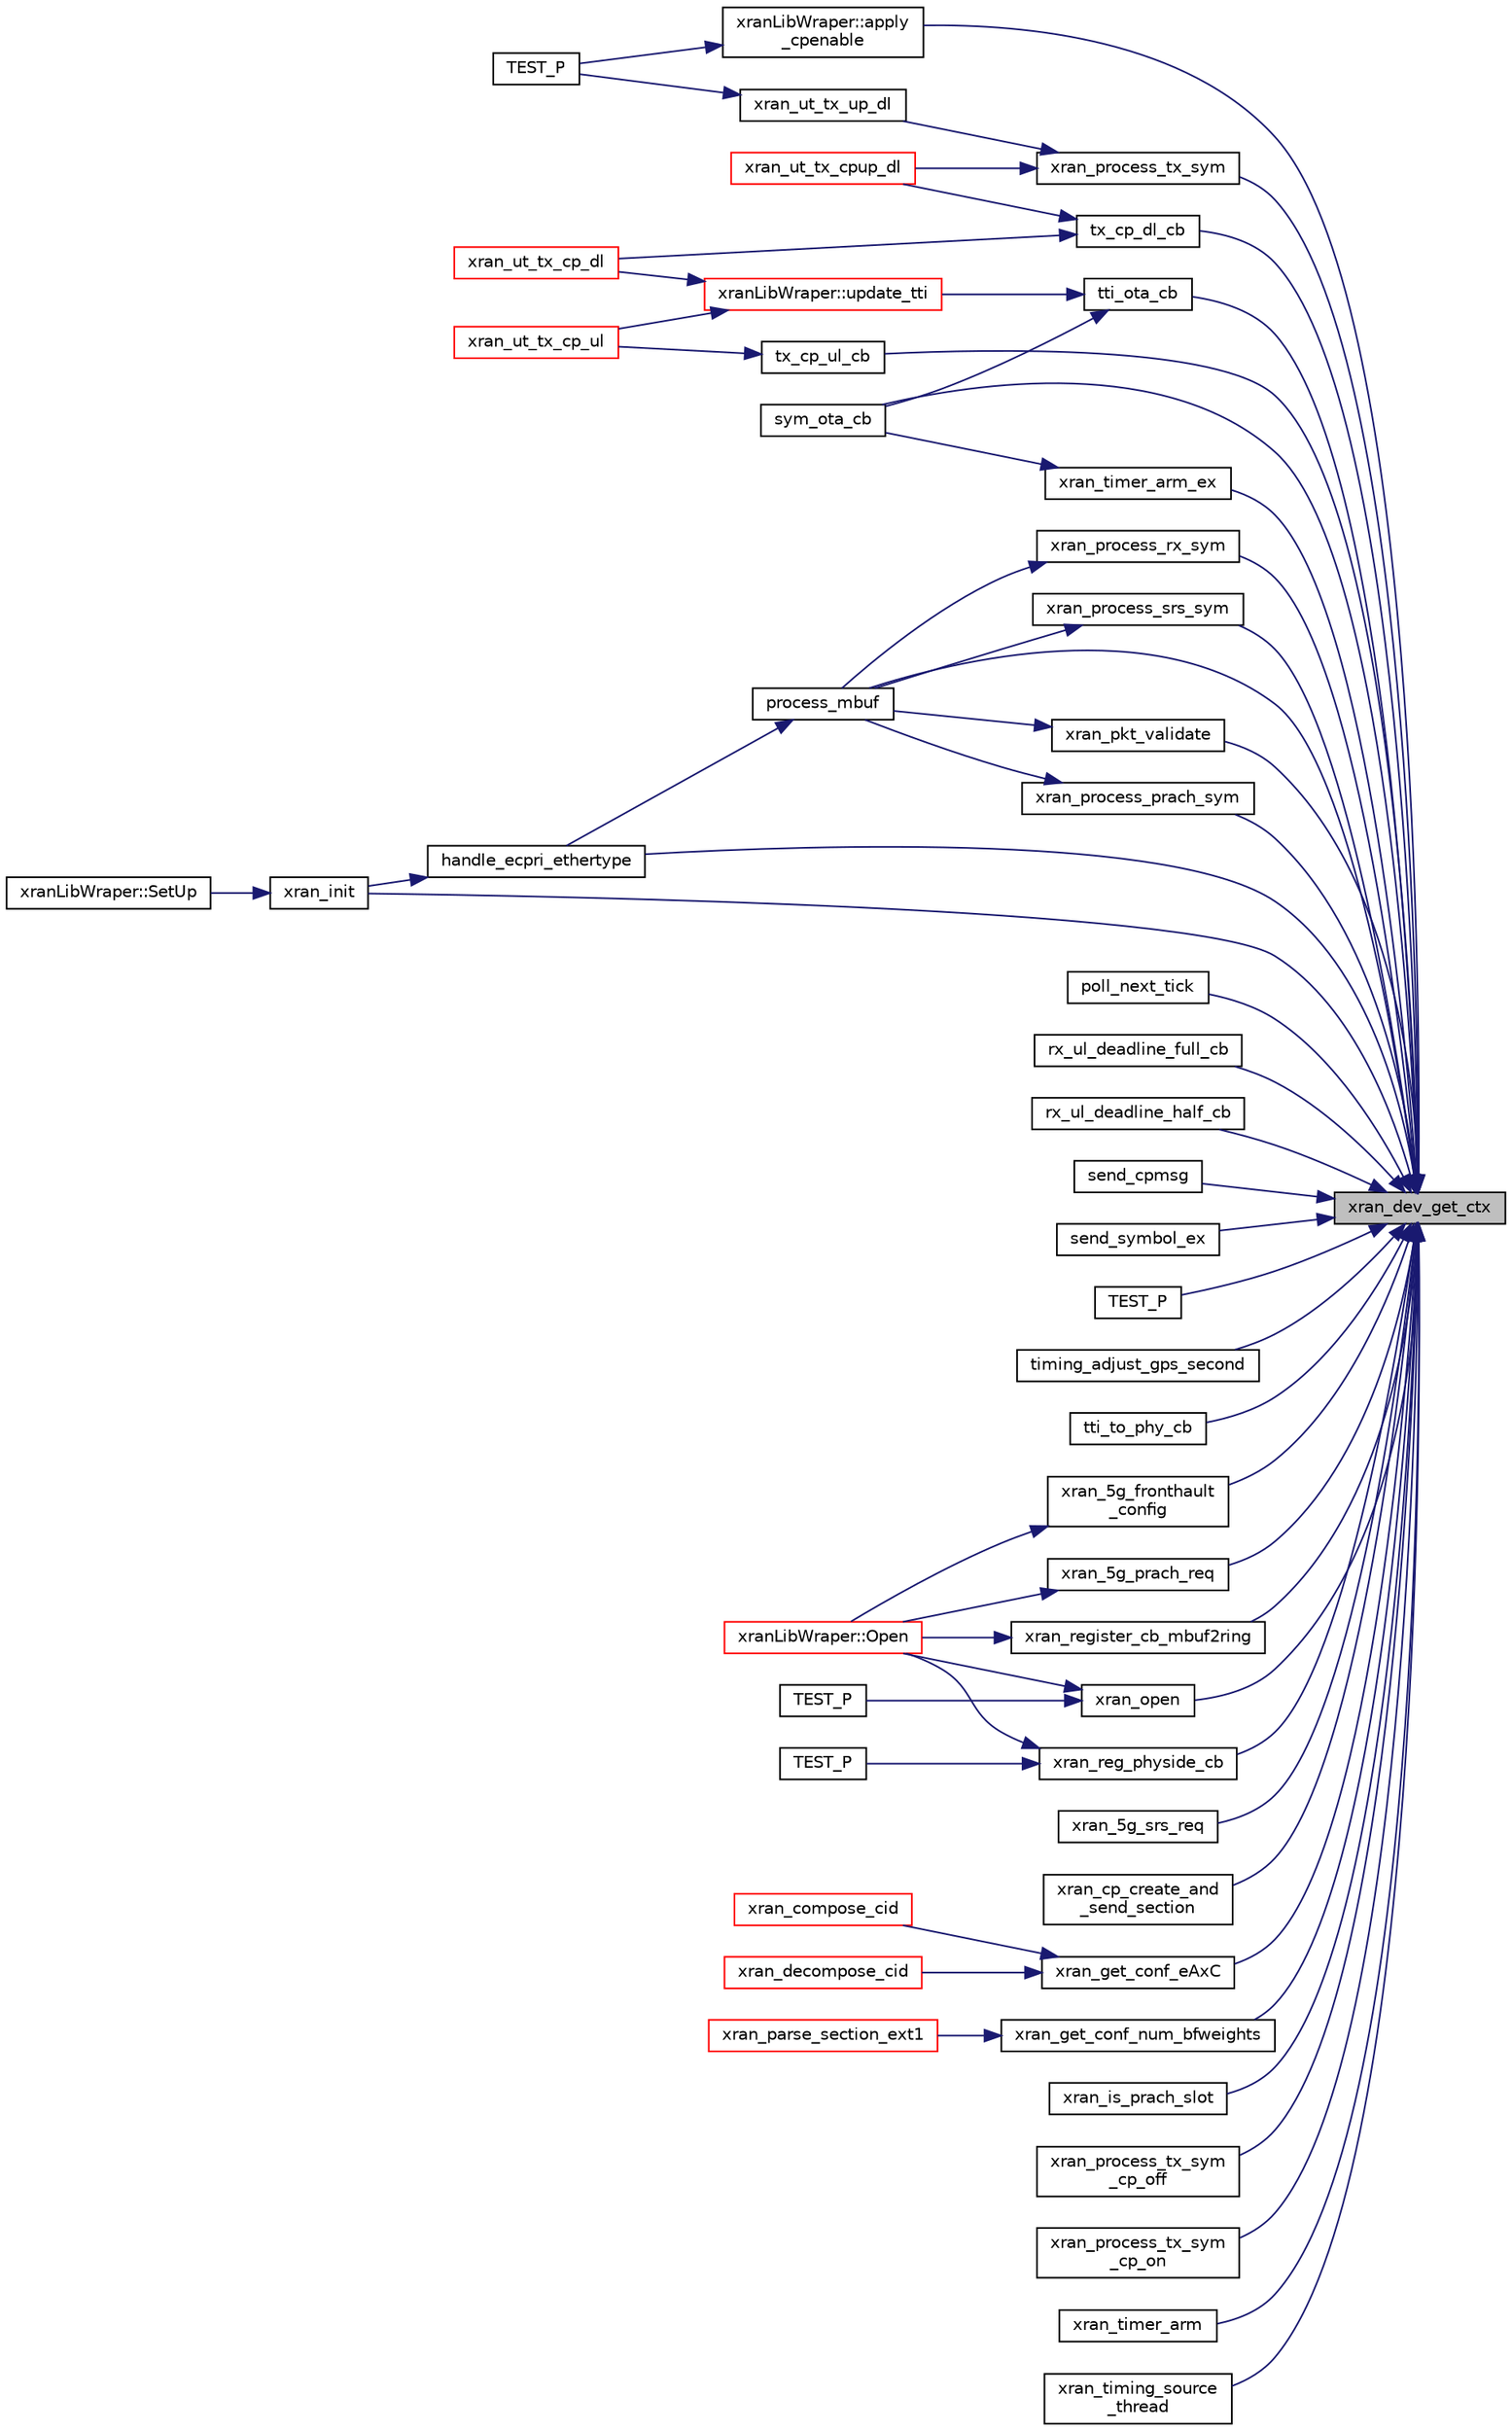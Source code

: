 digraph "xran_dev_get_ctx"
{
 // LATEX_PDF_SIZE
  edge [fontname="Helvetica",fontsize="10",labelfontname="Helvetica",labelfontsize="10"];
  node [fontname="Helvetica",fontsize="10",shape=record];
  rankdir="RL";
  Node1 [label="xran_dev_get_ctx",height=0.2,width=0.4,color="black", fillcolor="grey75", style="filled", fontcolor="black",tooltip=" "];
  Node1 -> Node2 [dir="back",color="midnightblue",fontsize="10",style="solid",fontname="Helvetica"];
  Node2 [label="xranLibWraper::apply\l_cpenable",height=0.2,width=0.4,color="black", fillcolor="white", style="filled",URL="$classxran_lib_wraper.html#a165ca95dea40ce1abcc161f39087d38d",tooltip=" "];
  Node2 -> Node3 [dir="back",color="midnightblue",fontsize="10",style="solid",fontname="Helvetica"];
  Node3 [label="TEST_P",height=0.2,width=0.4,color="black", fillcolor="white", style="filled",URL="$chain__tests_8cc.html#a2bc2178388f6edfa69905ff5f52fbcdc",tooltip=" "];
  Node1 -> Node4 [dir="back",color="midnightblue",fontsize="10",style="solid",fontname="Helvetica"];
  Node4 [label="handle_ecpri_ethertype",height=0.2,width=0.4,color="black", fillcolor="white", style="filled",URL="$xran__main_8c.html#a7a412a9cd0ac919dccb2112fb386d64a",tooltip=" "];
  Node4 -> Node5 [dir="back",color="midnightblue",fontsize="10",style="solid",fontname="Helvetica"];
  Node5 [label="xran_init",height=0.2,width=0.4,color="black", fillcolor="white", style="filled",URL="$xran__main_8c.html#a4ea0e9c036a1dc7605f53f1f862f4952",tooltip=" "];
  Node5 -> Node6 [dir="back",color="midnightblue",fontsize="10",style="solid",fontname="Helvetica"];
  Node6 [label="xranLibWraper::SetUp",height=0.2,width=0.4,color="black", fillcolor="white", style="filled",URL="$classxran_lib_wraper.html#a126b53d8cc57521b34496dbe3a26621f",tooltip=" "];
  Node1 -> Node7 [dir="back",color="midnightblue",fontsize="10",style="solid",fontname="Helvetica"];
  Node7 [label="poll_next_tick",height=0.2,width=0.4,color="black", fillcolor="white", style="filled",URL="$xran__timer_8c.html#a52ade7f1436323f071cf7151f7bdb097",tooltip=" "];
  Node1 -> Node8 [dir="back",color="midnightblue",fontsize="10",style="solid",fontname="Helvetica"];
  Node8 [label="process_mbuf",height=0.2,width=0.4,color="black", fillcolor="white", style="filled",URL="$chain__tests_8cc.html#a3d4bd5c7eec6da4ab71688e209100761",tooltip=" "];
  Node8 -> Node4 [dir="back",color="midnightblue",fontsize="10",style="solid",fontname="Helvetica"];
  Node1 -> Node9 [dir="back",color="midnightblue",fontsize="10",style="solid",fontname="Helvetica"];
  Node9 [label="rx_ul_deadline_full_cb",height=0.2,width=0.4,color="black", fillcolor="white", style="filled",URL="$xran__main_8c.html#a63aa00dad3b771f4db5df8ca8ac68323",tooltip=" "];
  Node1 -> Node10 [dir="back",color="midnightblue",fontsize="10",style="solid",fontname="Helvetica"];
  Node10 [label="rx_ul_deadline_half_cb",height=0.2,width=0.4,color="black", fillcolor="white", style="filled",URL="$xran__main_8c.html#ad4544f4d6f4713c010f083bce5758d14",tooltip=" "];
  Node1 -> Node11 [dir="back",color="midnightblue",fontsize="10",style="solid",fontname="Helvetica"];
  Node11 [label="send_cpmsg",height=0.2,width=0.4,color="black", fillcolor="white", style="filled",URL="$xran__common_8h.html#a484fa852a2e973600abba0efb1fbefb9",tooltip=" "];
  Node1 -> Node12 [dir="back",color="midnightblue",fontsize="10",style="solid",fontname="Helvetica"];
  Node12 [label="send_symbol_ex",height=0.2,width=0.4,color="black", fillcolor="white", style="filled",URL="$xran__common_8h.html#ab67b9cc6e54d8ba3945b265b47af743c",tooltip=" "];
  Node1 -> Node13 [dir="back",color="midnightblue",fontsize="10",style="solid",fontname="Helvetica"];
  Node13 [label="sym_ota_cb",height=0.2,width=0.4,color="black", fillcolor="white", style="filled",URL="$xran__main_8c.html#a195da46c3cb90e36da543594416cbba7",tooltip=" "];
  Node1 -> Node14 [dir="back",color="midnightblue",fontsize="10",style="solid",fontname="Helvetica"];
  Node14 [label="TEST_P",height=0.2,width=0.4,color="black", fillcolor="white", style="filled",URL="$init__sys__functional_8cc.html#a9796d6da0db5312f3ddffc3c43038daf",tooltip=" "];
  Node1 -> Node15 [dir="back",color="midnightblue",fontsize="10",style="solid",fontname="Helvetica"];
  Node15 [label="timing_adjust_gps_second",height=0.2,width=0.4,color="black", fillcolor="white", style="filled",URL="$xran__timer_8c.html#af01e1311b604e50d00b7ecce78d2ce22",tooltip=" "];
  Node1 -> Node16 [dir="back",color="midnightblue",fontsize="10",style="solid",fontname="Helvetica"];
  Node16 [label="tti_ota_cb",height=0.2,width=0.4,color="black", fillcolor="white", style="filled",URL="$xran__lib__wrap_8hpp.html#a9c3700d61ba446fa9b05cca2ca9018ab",tooltip=" "];
  Node16 -> Node13 [dir="back",color="midnightblue",fontsize="10",style="solid",fontname="Helvetica"];
  Node16 -> Node17 [dir="back",color="midnightblue",fontsize="10",style="solid",fontname="Helvetica"];
  Node17 [label="xranLibWraper::update_tti",height=0.2,width=0.4,color="red", fillcolor="white", style="filled",URL="$classxran_lib_wraper.html#a3783fbb2a26b8a0530c489850a905a38",tooltip=" "];
  Node17 -> Node22 [dir="back",color="midnightblue",fontsize="10",style="solid",fontname="Helvetica"];
  Node22 [label="xran_ut_tx_cp_dl",height=0.2,width=0.4,color="red", fillcolor="white", style="filled",URL="$chain__tests_8cc.html#af4e08ea14f09b53fce43ec39aba7a605",tooltip=" "];
  Node17 -> Node24 [dir="back",color="midnightblue",fontsize="10",style="solid",fontname="Helvetica"];
  Node24 [label="xran_ut_tx_cp_ul",height=0.2,width=0.4,color="red", fillcolor="white", style="filled",URL="$chain__tests_8cc.html#a61f8088ed26f5ccc6a323c3b0feb66c2",tooltip=" "];
  Node1 -> Node26 [dir="back",color="midnightblue",fontsize="10",style="solid",fontname="Helvetica"];
  Node26 [label="tti_to_phy_cb",height=0.2,width=0.4,color="black", fillcolor="white", style="filled",URL="$xran__main_8c.html#a6bec02784f5898c72bdbe64469186a45",tooltip=" "];
  Node1 -> Node27 [dir="back",color="midnightblue",fontsize="10",style="solid",fontname="Helvetica"];
  Node27 [label="tx_cp_dl_cb",height=0.2,width=0.4,color="black", fillcolor="white", style="filled",URL="$chain__tests_8cc.html#a4474e27c827459f3af40954b0c6f962b",tooltip=" "];
  Node27 -> Node22 [dir="back",color="midnightblue",fontsize="10",style="solid",fontname="Helvetica"];
  Node27 -> Node19 [dir="back",color="midnightblue",fontsize="10",style="solid",fontname="Helvetica"];
  Node19 [label="xran_ut_tx_cpup_dl",height=0.2,width=0.4,color="red", fillcolor="white", style="filled",URL="$chain__tests_8cc.html#ad274ca70e6c47c2c549422b1cba1f0b0",tooltip=" "];
  Node1 -> Node28 [dir="back",color="midnightblue",fontsize="10",style="solid",fontname="Helvetica"];
  Node28 [label="tx_cp_ul_cb",height=0.2,width=0.4,color="black", fillcolor="white", style="filled",URL="$chain__tests_8cc.html#ab26e37a9d8915b33e29d632af88ff3a3",tooltip=" "];
  Node28 -> Node24 [dir="back",color="midnightblue",fontsize="10",style="solid",fontname="Helvetica"];
  Node1 -> Node29 [dir="back",color="midnightblue",fontsize="10",style="solid",fontname="Helvetica"];
  Node29 [label="xran_5g_fronthault\l_config",height=0.2,width=0.4,color="black", fillcolor="white", style="filled",URL="$xran__main_8c.html#ac94e2474beef3b68521cfd391211b1be",tooltip=" "];
  Node29 -> Node30 [dir="back",color="midnightblue",fontsize="10",style="solid",fontname="Helvetica"];
  Node30 [label="xranLibWraper::Open",height=0.2,width=0.4,color="red", fillcolor="white", style="filled",URL="$classxran_lib_wraper.html#ad93226058ef4fd59bd7d0cd55701b752",tooltip=" "];
  Node1 -> Node32 [dir="back",color="midnightblue",fontsize="10",style="solid",fontname="Helvetica"];
  Node32 [label="xran_5g_prach_req",height=0.2,width=0.4,color="black", fillcolor="white", style="filled",URL="$xran__main_8c.html#ab204e979de14c21d34e9b88c6c700d25",tooltip=" "];
  Node32 -> Node30 [dir="back",color="midnightblue",fontsize="10",style="solid",fontname="Helvetica"];
  Node1 -> Node33 [dir="back",color="midnightblue",fontsize="10",style="solid",fontname="Helvetica"];
  Node33 [label="xran_5g_srs_req",height=0.2,width=0.4,color="black", fillcolor="white", style="filled",URL="$xran__main_8c.html#a2bd01fc3432f80a787d6bf317949dd80",tooltip=" "];
  Node1 -> Node34 [dir="back",color="midnightblue",fontsize="10",style="solid",fontname="Helvetica"];
  Node34 [label="xran_cp_create_and\l_send_section",height=0.2,width=0.4,color="black", fillcolor="white", style="filled",URL="$xran__main_8c.html#a66ed2e3f4cefcfdd71841c152c80aa20",tooltip=" "];
  Node1 -> Node35 [dir="back",color="midnightblue",fontsize="10",style="solid",fontname="Helvetica"];
  Node35 [label="xran_get_conf_eAxC",height=0.2,width=0.4,color="black", fillcolor="white", style="filled",URL="$xran__main_8c.html#a761e3947dcc547008a12a9cca10b1ea0",tooltip="Get the configuration of eAxC ID."];
  Node35 -> Node36 [dir="back",color="midnightblue",fontsize="10",style="solid",fontname="Helvetica"];
  Node36 [label="xran_compose_cid",height=0.2,width=0.4,color="red", fillcolor="white", style="filled",URL="$xran__transport_8c.html#ae834080139ba785f1a3ac5781bf2ec88",tooltip="Compose ecpriRtcid/ecpriPcid."];
  Node35 -> Node47 [dir="back",color="midnightblue",fontsize="10",style="solid",fontname="Helvetica"];
  Node47 [label="xran_decompose_cid",height=0.2,width=0.4,color="red", fillcolor="white", style="filled",URL="$xran__transport_8c.html#ab08a85b6527f45a9ba22d25061a96a3c",tooltip="Decompose ecpriRtcid/ecpriPcid."];
  Node1 -> Node52 [dir="back",color="midnightblue",fontsize="10",style="solid",fontname="Helvetica"];
  Node52 [label="xran_get_conf_num_bfweights",height=0.2,width=0.4,color="black", fillcolor="white", style="filled",URL="$xran__main_8c.html#ad749041bcf50616bac96e4d13b661272",tooltip="Get the configuration of the total number of beamforming weights on RU."];
  Node52 -> Node53 [dir="back",color="midnightblue",fontsize="10",style="solid",fontname="Helvetica"];
  Node53 [label="xran_parse_section_ext1",height=0.2,width=0.4,color="red", fillcolor="white", style="filled",URL="$xran__cp__api_8c.html#aaa0c6012a36b539f8880c45ac909c331",tooltip=" "];
  Node1 -> Node5 [dir="back",color="midnightblue",fontsize="10",style="solid",fontname="Helvetica"];
  Node1 -> Node55 [dir="back",color="midnightblue",fontsize="10",style="solid",fontname="Helvetica"];
  Node55 [label="xran_is_prach_slot",height=0.2,width=0.4,color="black", fillcolor="white", style="filled",URL="$xran__main_8c.html#a7192955290ca84553d071cedc5ee89cb",tooltip=" "];
  Node1 -> Node56 [dir="back",color="midnightblue",fontsize="10",style="solid",fontname="Helvetica"];
  Node56 [label="xran_open",height=0.2,width=0.4,color="black", fillcolor="white", style="filled",URL="$xran__main_8c.html#a03f408f45e97aa68ca47c92e4e7d1a70",tooltip=" "];
  Node56 -> Node30 [dir="back",color="midnightblue",fontsize="10",style="solid",fontname="Helvetica"];
  Node56 -> Node43 [dir="back",color="midnightblue",fontsize="10",style="solid",fontname="Helvetica"];
  Node43 [label="TEST_P",height=0.2,width=0.4,color="black", fillcolor="white", style="filled",URL="$prach__functional_8cc.html#a62307393b7f454a2b348ada67997b796",tooltip=" "];
  Node1 -> Node57 [dir="back",color="midnightblue",fontsize="10",style="solid",fontname="Helvetica"];
  Node57 [label="xran_pkt_validate",height=0.2,width=0.4,color="black", fillcolor="white", style="filled",URL="$xran__main_8c.html#ac5201df2d161091f7319ff2f57432823",tooltip=" "];
  Node57 -> Node8 [dir="back",color="midnightblue",fontsize="10",style="solid",fontname="Helvetica"];
  Node1 -> Node58 [dir="back",color="midnightblue",fontsize="10",style="solid",fontname="Helvetica"];
  Node58 [label="xran_process_prach_sym",height=0.2,width=0.4,color="black", fillcolor="white", style="filled",URL="$xran__main_8c.html#a14cfa955b7fdf58378a97b4cfa7268f8",tooltip=" "];
  Node58 -> Node8 [dir="back",color="midnightblue",fontsize="10",style="solid",fontname="Helvetica"];
  Node1 -> Node59 [dir="back",color="midnightblue",fontsize="10",style="solid",fontname="Helvetica"];
  Node59 [label="xran_process_rx_sym",height=0.2,width=0.4,color="black", fillcolor="white", style="filled",URL="$xran__main_8c.html#acb6ecf7858c99c963182b9b7884deca6",tooltip=" "];
  Node59 -> Node8 [dir="back",color="midnightblue",fontsize="10",style="solid",fontname="Helvetica"];
  Node1 -> Node60 [dir="back",color="midnightblue",fontsize="10",style="solid",fontname="Helvetica"];
  Node60 [label="xran_process_srs_sym",height=0.2,width=0.4,color="black", fillcolor="white", style="filled",URL="$xran__main_8c.html#a300b87c29358bb161404c0122a9b2a46",tooltip=" "];
  Node60 -> Node8 [dir="back",color="midnightblue",fontsize="10",style="solid",fontname="Helvetica"];
  Node1 -> Node61 [dir="back",color="midnightblue",fontsize="10",style="solid",fontname="Helvetica"];
  Node61 [label="xran_process_tx_sym",height=0.2,width=0.4,color="black", fillcolor="white", style="filled",URL="$chain__tests_8cc.html#a5b3b3bf6af57ee77a2bb1701ad24c7db",tooltip=" "];
  Node61 -> Node19 [dir="back",color="midnightblue",fontsize="10",style="solid",fontname="Helvetica"];
  Node61 -> Node21 [dir="back",color="midnightblue",fontsize="10",style="solid",fontname="Helvetica"];
  Node21 [label="xran_ut_tx_up_dl",height=0.2,width=0.4,color="black", fillcolor="white", style="filled",URL="$chain__tests_8cc.html#a73639c0dcf18fe068dc350fc0c8ba2f2",tooltip=" "];
  Node21 -> Node3 [dir="back",color="midnightblue",fontsize="10",style="solid",fontname="Helvetica"];
  Node1 -> Node62 [dir="back",color="midnightblue",fontsize="10",style="solid",fontname="Helvetica"];
  Node62 [label="xran_process_tx_sym\l_cp_off",height=0.2,width=0.4,color="black", fillcolor="white", style="filled",URL="$xran__main_8c.html#a072be4e030e23440817b205256d2df29",tooltip=" "];
  Node1 -> Node63 [dir="back",color="midnightblue",fontsize="10",style="solid",fontname="Helvetica"];
  Node63 [label="xran_process_tx_sym\l_cp_on",height=0.2,width=0.4,color="black", fillcolor="white", style="filled",URL="$xran__main_8c.html#ad2506f0edcccb4fbdc5b41b03270a1af",tooltip=" "];
  Node1 -> Node64 [dir="back",color="midnightblue",fontsize="10",style="solid",fontname="Helvetica"];
  Node64 [label="xran_reg_physide_cb",height=0.2,width=0.4,color="black", fillcolor="white", style="filled",URL="$xran__main_8c.html#a57bc216aff0d372305a6d13a072c605b",tooltip=" "];
  Node64 -> Node30 [dir="back",color="midnightblue",fontsize="10",style="solid",fontname="Helvetica"];
  Node64 -> Node65 [dir="back",color="midnightblue",fontsize="10",style="solid",fontname="Helvetica"];
  Node65 [label="TEST_P",height=0.2,width=0.4,color="black", fillcolor="white", style="filled",URL="$init__sys__functional_8cc.html#a74a4819defc7dbd1cfa7e793456be743",tooltip=" "];
  Node1 -> Node66 [dir="back",color="midnightblue",fontsize="10",style="solid",fontname="Helvetica"];
  Node66 [label="xran_register_cb_mbuf2ring",height=0.2,width=0.4,color="black", fillcolor="white", style="filled",URL="$xran__main_8c.html#ad1ada9c5c57979c50f1a17a9050b8f3a",tooltip=" "];
  Node66 -> Node30 [dir="back",color="midnightblue",fontsize="10",style="solid",fontname="Helvetica"];
  Node1 -> Node67 [dir="back",color="midnightblue",fontsize="10",style="solid",fontname="Helvetica"];
  Node67 [label="xran_timer_arm",height=0.2,width=0.4,color="black", fillcolor="white", style="filled",URL="$xran__main_8c.html#a5b8958fc5688ba856cba84038ee4b938",tooltip=" "];
  Node1 -> Node68 [dir="back",color="midnightblue",fontsize="10",style="solid",fontname="Helvetica"];
  Node68 [label="xran_timer_arm_ex",height=0.2,width=0.4,color="black", fillcolor="white", style="filled",URL="$xran__main_8c.html#a96de765800aa6de0788fc530cbc16825",tooltip=" "];
  Node68 -> Node13 [dir="back",color="midnightblue",fontsize="10",style="solid",fontname="Helvetica"];
  Node1 -> Node69 [dir="back",color="midnightblue",fontsize="10",style="solid",fontname="Helvetica"];
  Node69 [label="xran_timing_source\l_thread",height=0.2,width=0.4,color="black", fillcolor="white", style="filled",URL="$xran__main_8c.html#ae4973aab78785b0738c729b26a1474e2",tooltip=" "];
}
